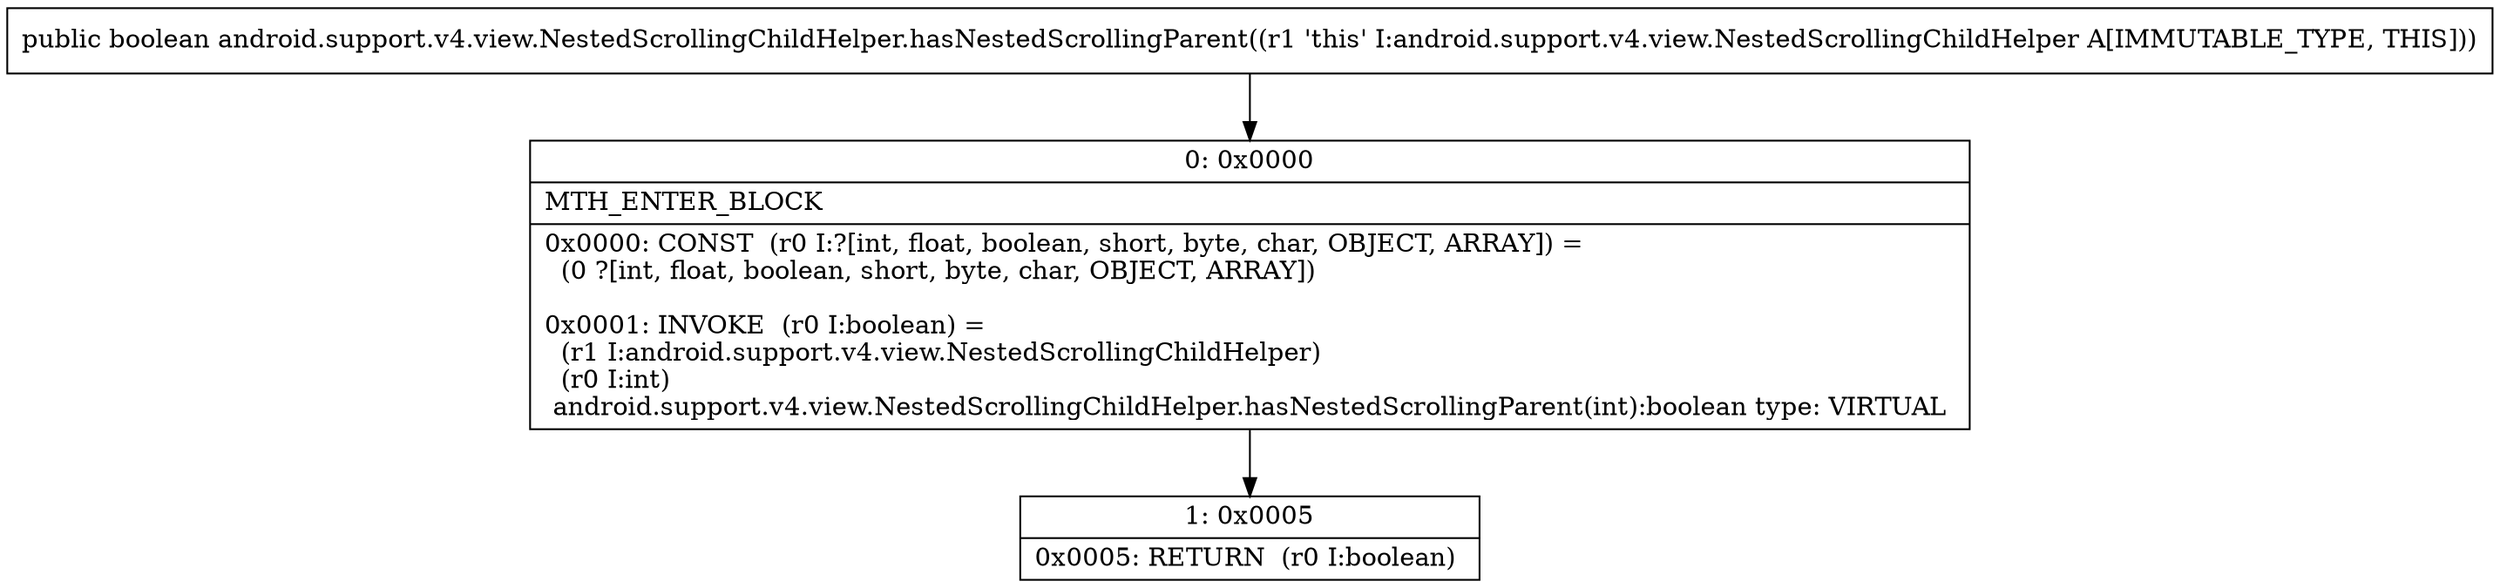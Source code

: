 digraph "CFG forandroid.support.v4.view.NestedScrollingChildHelper.hasNestedScrollingParent()Z" {
Node_0 [shape=record,label="{0\:\ 0x0000|MTH_ENTER_BLOCK\l|0x0000: CONST  (r0 I:?[int, float, boolean, short, byte, char, OBJECT, ARRAY]) = \l  (0 ?[int, float, boolean, short, byte, char, OBJECT, ARRAY])\l \l0x0001: INVOKE  (r0 I:boolean) = \l  (r1 I:android.support.v4.view.NestedScrollingChildHelper)\l  (r0 I:int)\l android.support.v4.view.NestedScrollingChildHelper.hasNestedScrollingParent(int):boolean type: VIRTUAL \l}"];
Node_1 [shape=record,label="{1\:\ 0x0005|0x0005: RETURN  (r0 I:boolean) \l}"];
MethodNode[shape=record,label="{public boolean android.support.v4.view.NestedScrollingChildHelper.hasNestedScrollingParent((r1 'this' I:android.support.v4.view.NestedScrollingChildHelper A[IMMUTABLE_TYPE, THIS])) }"];
MethodNode -> Node_0;
Node_0 -> Node_1;
}

